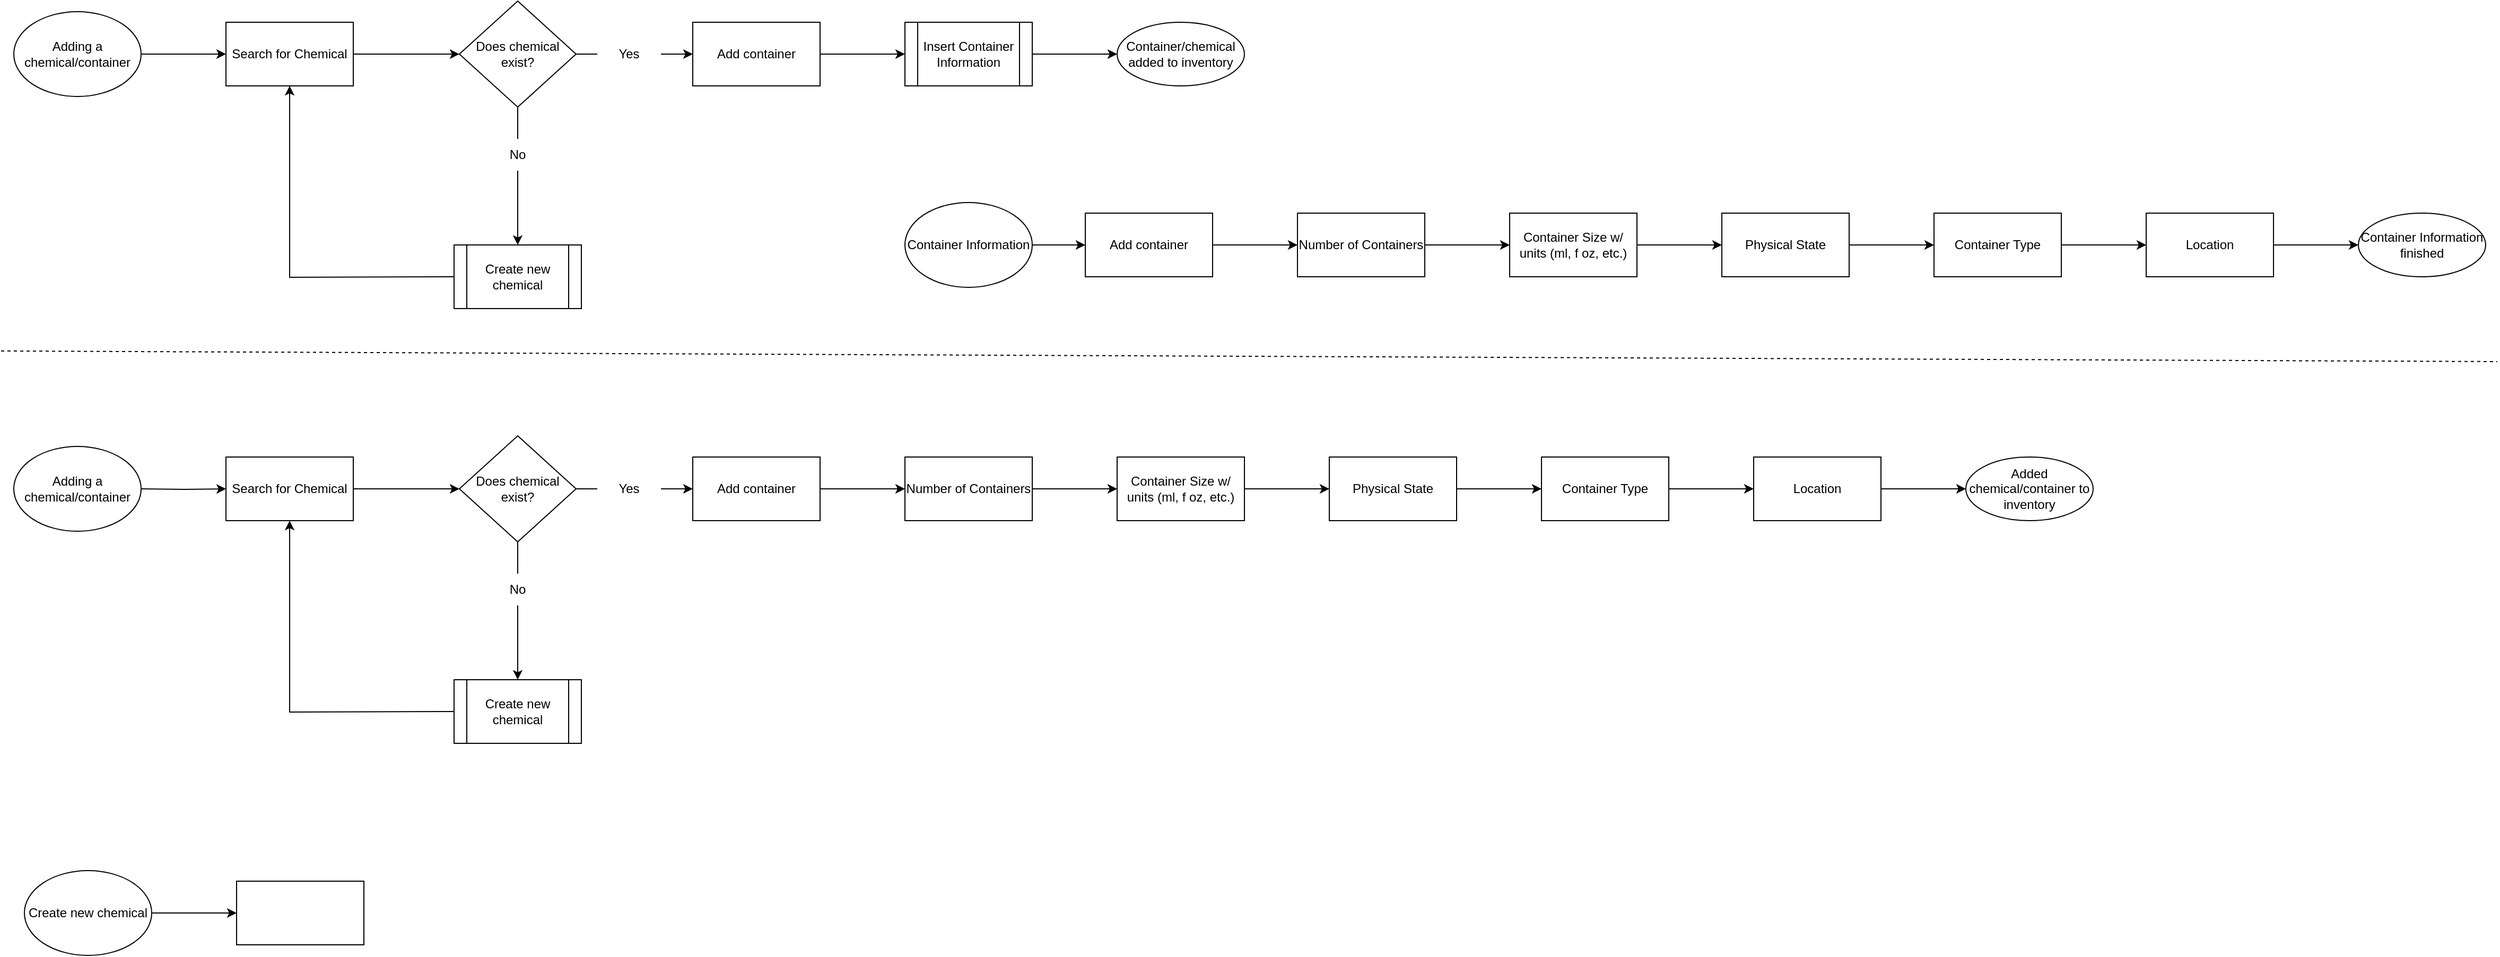 <mxfile version="16.1.4" type="github">
  <diagram id="NDT_n2IxOW_hEu5SFQYL" name="Page-1">
    <mxGraphModel dx="817" dy="464" grid="1" gridSize="10" guides="1" tooltips="1" connect="1" arrows="1" fold="1" page="1" pageScale="1" pageWidth="850" pageHeight="1100" math="0" shadow="0">
      <root>
        <mxCell id="0" />
        <mxCell id="1" parent="0" />
        <mxCell id="EA6XTScox7vaLfp8z1kA-3" value="" style="edgeStyle=orthogonalEdgeStyle;rounded=0;orthogonalLoop=1;jettySize=auto;html=1;" edge="1" parent="1" source="EA6XTScox7vaLfp8z1kA-1" target="EA6XTScox7vaLfp8z1kA-2">
          <mxGeometry relative="1" as="geometry" />
        </mxCell>
        <mxCell id="EA6XTScox7vaLfp8z1kA-1" value="Adding a chemical/container" style="ellipse;whiteSpace=wrap;html=1;" vertex="1" parent="1">
          <mxGeometry x="20" y="70" width="120" height="80" as="geometry" />
        </mxCell>
        <mxCell id="EA6XTScox7vaLfp8z1kA-5" value="" style="edgeStyle=orthogonalEdgeStyle;rounded=0;orthogonalLoop=1;jettySize=auto;html=1;" edge="1" parent="1" source="EA6XTScox7vaLfp8z1kA-2" target="EA6XTScox7vaLfp8z1kA-4">
          <mxGeometry relative="1" as="geometry" />
        </mxCell>
        <mxCell id="EA6XTScox7vaLfp8z1kA-2" value="Search for Chemical" style="whiteSpace=wrap;html=1;" vertex="1" parent="1">
          <mxGeometry x="220" y="80" width="120" height="60" as="geometry" />
        </mxCell>
        <mxCell id="EA6XTScox7vaLfp8z1kA-7" value="" style="edgeStyle=orthogonalEdgeStyle;rounded=0;orthogonalLoop=1;jettySize=auto;html=1;startArrow=none;" edge="1" parent="1" source="EA6XTScox7vaLfp8z1kA-10">
          <mxGeometry relative="1" as="geometry">
            <mxPoint x="495" y="290" as="targetPoint" />
          </mxGeometry>
        </mxCell>
        <mxCell id="EA6XTScox7vaLfp8z1kA-9" value="" style="edgeStyle=orthogonalEdgeStyle;rounded=0;orthogonalLoop=1;jettySize=auto;html=1;startArrow=none;" edge="1" parent="1" source="EA6XTScox7vaLfp8z1kA-12" target="EA6XTScox7vaLfp8z1kA-8">
          <mxGeometry relative="1" as="geometry" />
        </mxCell>
        <mxCell id="EA6XTScox7vaLfp8z1kA-4" value="Does chemical exist?" style="rhombus;whiteSpace=wrap;html=1;" vertex="1" parent="1">
          <mxGeometry x="440" y="60" width="110" height="100" as="geometry" />
        </mxCell>
        <mxCell id="EA6XTScox7vaLfp8z1kA-17" style="edgeStyle=orthogonalEdgeStyle;rounded=0;orthogonalLoop=1;jettySize=auto;html=1;entryX=0.5;entryY=1;entryDx=0;entryDy=0;" edge="1" parent="1" target="EA6XTScox7vaLfp8z1kA-2">
          <mxGeometry relative="1" as="geometry">
            <mxPoint x="435" y="320" as="sourcePoint" />
          </mxGeometry>
        </mxCell>
        <mxCell id="EA6XTScox7vaLfp8z1kA-16" value="" style="edgeStyle=orthogonalEdgeStyle;rounded=0;orthogonalLoop=1;jettySize=auto;html=1;" edge="1" parent="1" source="EA6XTScox7vaLfp8z1kA-8">
          <mxGeometry relative="1" as="geometry">
            <mxPoint x="860" y="110" as="targetPoint" />
          </mxGeometry>
        </mxCell>
        <mxCell id="EA6XTScox7vaLfp8z1kA-8" value="Add container" style="whiteSpace=wrap;html=1;" vertex="1" parent="1">
          <mxGeometry x="660" y="80" width="120" height="60" as="geometry" />
        </mxCell>
        <mxCell id="EA6XTScox7vaLfp8z1kA-10" value="No" style="text;html=1;strokeColor=none;fillColor=none;align=center;verticalAlign=middle;whiteSpace=wrap;rounded=0;" vertex="1" parent="1">
          <mxGeometry x="465" y="190" width="60" height="30" as="geometry" />
        </mxCell>
        <mxCell id="EA6XTScox7vaLfp8z1kA-11" value="" style="edgeStyle=orthogonalEdgeStyle;rounded=0;orthogonalLoop=1;jettySize=auto;html=1;endArrow=none;" edge="1" parent="1" source="EA6XTScox7vaLfp8z1kA-4" target="EA6XTScox7vaLfp8z1kA-10">
          <mxGeometry relative="1" as="geometry">
            <mxPoint x="495" y="160" as="sourcePoint" />
            <mxPoint x="495" y="260" as="targetPoint" />
          </mxGeometry>
        </mxCell>
        <mxCell id="EA6XTScox7vaLfp8z1kA-12" value="Yes" style="text;html=1;strokeColor=none;fillColor=none;align=center;verticalAlign=middle;whiteSpace=wrap;rounded=0;" vertex="1" parent="1">
          <mxGeometry x="570" y="95" width="60" height="30" as="geometry" />
        </mxCell>
        <mxCell id="EA6XTScox7vaLfp8z1kA-14" value="" style="edgeStyle=orthogonalEdgeStyle;rounded=0;orthogonalLoop=1;jettySize=auto;html=1;endArrow=none;" edge="1" parent="1" source="EA6XTScox7vaLfp8z1kA-4" target="EA6XTScox7vaLfp8z1kA-12">
          <mxGeometry relative="1" as="geometry">
            <mxPoint x="550" y="110" as="sourcePoint" />
            <mxPoint x="660" y="110" as="targetPoint" />
          </mxGeometry>
        </mxCell>
        <mxCell id="EA6XTScox7vaLfp8z1kA-18" value="Create new chemical" style="shape=process;whiteSpace=wrap;html=1;backgroundOutline=1;" vertex="1" parent="1">
          <mxGeometry x="435" y="290" width="120" height="60" as="geometry" />
        </mxCell>
        <mxCell id="EA6XTScox7vaLfp8z1kA-63" value="" style="edgeStyle=orthogonalEdgeStyle;rounded=0;orthogonalLoop=1;jettySize=auto;html=1;" edge="1" parent="1" source="EA6XTScox7vaLfp8z1kA-19" target="EA6XTScox7vaLfp8z1kA-62">
          <mxGeometry relative="1" as="geometry" />
        </mxCell>
        <mxCell id="EA6XTScox7vaLfp8z1kA-19" value="Insert Container Information" style="shape=process;whiteSpace=wrap;html=1;backgroundOutline=1;" vertex="1" parent="1">
          <mxGeometry x="860" y="80" width="120" height="60" as="geometry" />
        </mxCell>
        <mxCell id="EA6XTScox7vaLfp8z1kA-20" value="" style="edgeStyle=orthogonalEdgeStyle;rounded=0;orthogonalLoop=1;jettySize=auto;html=1;" edge="1" parent="1" target="EA6XTScox7vaLfp8z1kA-22">
          <mxGeometry relative="1" as="geometry">
            <mxPoint x="140" y="520" as="sourcePoint" />
          </mxGeometry>
        </mxCell>
        <mxCell id="EA6XTScox7vaLfp8z1kA-21" value="" style="edgeStyle=orthogonalEdgeStyle;rounded=0;orthogonalLoop=1;jettySize=auto;html=1;" edge="1" parent="1" source="EA6XTScox7vaLfp8z1kA-22" target="EA6XTScox7vaLfp8z1kA-25">
          <mxGeometry relative="1" as="geometry" />
        </mxCell>
        <mxCell id="EA6XTScox7vaLfp8z1kA-22" value="Search for Chemical" style="whiteSpace=wrap;html=1;" vertex="1" parent="1">
          <mxGeometry x="220" y="490" width="120" height="60" as="geometry" />
        </mxCell>
        <mxCell id="EA6XTScox7vaLfp8z1kA-23" value="" style="edgeStyle=orthogonalEdgeStyle;rounded=0;orthogonalLoop=1;jettySize=auto;html=1;startArrow=none;" edge="1" parent="1" source="EA6XTScox7vaLfp8z1kA-29">
          <mxGeometry relative="1" as="geometry">
            <mxPoint x="495" y="700" as="targetPoint" />
          </mxGeometry>
        </mxCell>
        <mxCell id="EA6XTScox7vaLfp8z1kA-24" value="" style="edgeStyle=orthogonalEdgeStyle;rounded=0;orthogonalLoop=1;jettySize=auto;html=1;startArrow=none;" edge="1" parent="1" source="EA6XTScox7vaLfp8z1kA-31" target="EA6XTScox7vaLfp8z1kA-28">
          <mxGeometry relative="1" as="geometry" />
        </mxCell>
        <mxCell id="EA6XTScox7vaLfp8z1kA-25" value="Does chemical exist?" style="rhombus;whiteSpace=wrap;html=1;" vertex="1" parent="1">
          <mxGeometry x="440" y="470" width="110" height="100" as="geometry" />
        </mxCell>
        <mxCell id="EA6XTScox7vaLfp8z1kA-26" style="edgeStyle=orthogonalEdgeStyle;rounded=0;orthogonalLoop=1;jettySize=auto;html=1;entryX=0.5;entryY=1;entryDx=0;entryDy=0;" edge="1" parent="1" target="EA6XTScox7vaLfp8z1kA-22">
          <mxGeometry relative="1" as="geometry">
            <mxPoint x="435" y="730" as="sourcePoint" />
          </mxGeometry>
        </mxCell>
        <mxCell id="EA6XTScox7vaLfp8z1kA-27" value="" style="edgeStyle=orthogonalEdgeStyle;rounded=0;orthogonalLoop=1;jettySize=auto;html=1;" edge="1" parent="1" source="EA6XTScox7vaLfp8z1kA-28">
          <mxGeometry relative="1" as="geometry">
            <mxPoint x="860" y="520" as="targetPoint" />
          </mxGeometry>
        </mxCell>
        <mxCell id="EA6XTScox7vaLfp8z1kA-28" value="Add container" style="whiteSpace=wrap;html=1;" vertex="1" parent="1">
          <mxGeometry x="660" y="490" width="120" height="60" as="geometry" />
        </mxCell>
        <mxCell id="EA6XTScox7vaLfp8z1kA-29" value="No" style="text;html=1;strokeColor=none;fillColor=none;align=center;verticalAlign=middle;whiteSpace=wrap;rounded=0;" vertex="1" parent="1">
          <mxGeometry x="465" y="600" width="60" height="30" as="geometry" />
        </mxCell>
        <mxCell id="EA6XTScox7vaLfp8z1kA-30" value="" style="edgeStyle=orthogonalEdgeStyle;rounded=0;orthogonalLoop=1;jettySize=auto;html=1;endArrow=none;" edge="1" parent="1" source="EA6XTScox7vaLfp8z1kA-25" target="EA6XTScox7vaLfp8z1kA-29">
          <mxGeometry relative="1" as="geometry">
            <mxPoint x="495" y="570" as="sourcePoint" />
            <mxPoint x="495" y="670" as="targetPoint" />
          </mxGeometry>
        </mxCell>
        <mxCell id="EA6XTScox7vaLfp8z1kA-31" value="Yes" style="text;html=1;strokeColor=none;fillColor=none;align=center;verticalAlign=middle;whiteSpace=wrap;rounded=0;" vertex="1" parent="1">
          <mxGeometry x="570" y="505" width="60" height="30" as="geometry" />
        </mxCell>
        <mxCell id="EA6XTScox7vaLfp8z1kA-32" value="" style="edgeStyle=orthogonalEdgeStyle;rounded=0;orthogonalLoop=1;jettySize=auto;html=1;endArrow=none;" edge="1" parent="1" source="EA6XTScox7vaLfp8z1kA-25" target="EA6XTScox7vaLfp8z1kA-31">
          <mxGeometry relative="1" as="geometry">
            <mxPoint x="550" y="520" as="sourcePoint" />
            <mxPoint x="660" y="520" as="targetPoint" />
          </mxGeometry>
        </mxCell>
        <mxCell id="EA6XTScox7vaLfp8z1kA-33" value="Create new chemical" style="shape=process;whiteSpace=wrap;html=1;backgroundOutline=1;" vertex="1" parent="1">
          <mxGeometry x="435" y="700" width="120" height="60" as="geometry" />
        </mxCell>
        <mxCell id="EA6XTScox7vaLfp8z1kA-35" value="Adding a chemical/container" style="ellipse;whiteSpace=wrap;html=1;" vertex="1" parent="1">
          <mxGeometry x="20" y="480" width="120" height="80" as="geometry" />
        </mxCell>
        <mxCell id="EA6XTScox7vaLfp8z1kA-38" value="" style="edgeStyle=orthogonalEdgeStyle;rounded=0;orthogonalLoop=1;jettySize=auto;html=1;" edge="1" parent="1" source="EA6XTScox7vaLfp8z1kA-36" target="EA6XTScox7vaLfp8z1kA-37">
          <mxGeometry relative="1" as="geometry" />
        </mxCell>
        <mxCell id="EA6XTScox7vaLfp8z1kA-36" value="Number of Containers" style="rounded=0;whiteSpace=wrap;html=1;" vertex="1" parent="1">
          <mxGeometry x="860" y="490" width="120" height="60" as="geometry" />
        </mxCell>
        <mxCell id="EA6XTScox7vaLfp8z1kA-40" value="" style="edgeStyle=orthogonalEdgeStyle;rounded=0;orthogonalLoop=1;jettySize=auto;html=1;" edge="1" parent="1" source="EA6XTScox7vaLfp8z1kA-37" target="EA6XTScox7vaLfp8z1kA-39">
          <mxGeometry relative="1" as="geometry" />
        </mxCell>
        <mxCell id="EA6XTScox7vaLfp8z1kA-37" value="Container Size w/ units (ml, f oz, etc.)" style="whiteSpace=wrap;html=1;rounded=0;" vertex="1" parent="1">
          <mxGeometry x="1060" y="490" width="120" height="60" as="geometry" />
        </mxCell>
        <mxCell id="EA6XTScox7vaLfp8z1kA-42" value="" style="edgeStyle=orthogonalEdgeStyle;rounded=0;orthogonalLoop=1;jettySize=auto;html=1;" edge="1" parent="1" source="EA6XTScox7vaLfp8z1kA-39" target="EA6XTScox7vaLfp8z1kA-41">
          <mxGeometry relative="1" as="geometry" />
        </mxCell>
        <mxCell id="EA6XTScox7vaLfp8z1kA-39" value="Physical State" style="whiteSpace=wrap;html=1;rounded=0;" vertex="1" parent="1">
          <mxGeometry x="1260" y="490" width="120" height="60" as="geometry" />
        </mxCell>
        <mxCell id="EA6XTScox7vaLfp8z1kA-44" value="" style="edgeStyle=orthogonalEdgeStyle;rounded=0;orthogonalLoop=1;jettySize=auto;html=1;" edge="1" parent="1" source="EA6XTScox7vaLfp8z1kA-41" target="EA6XTScox7vaLfp8z1kA-43">
          <mxGeometry relative="1" as="geometry" />
        </mxCell>
        <mxCell id="EA6XTScox7vaLfp8z1kA-41" value="Container Type" style="whiteSpace=wrap;html=1;rounded=0;" vertex="1" parent="1">
          <mxGeometry x="1460" y="490" width="120" height="60" as="geometry" />
        </mxCell>
        <mxCell id="EA6XTScox7vaLfp8z1kA-46" value="" style="edgeStyle=orthogonalEdgeStyle;rounded=0;orthogonalLoop=1;jettySize=auto;html=1;" edge="1" parent="1" source="EA6XTScox7vaLfp8z1kA-43" target="EA6XTScox7vaLfp8z1kA-45">
          <mxGeometry relative="1" as="geometry" />
        </mxCell>
        <mxCell id="EA6XTScox7vaLfp8z1kA-43" value="Location" style="whiteSpace=wrap;html=1;rounded=0;" vertex="1" parent="1">
          <mxGeometry x="1660" y="490" width="120" height="60" as="geometry" />
        </mxCell>
        <mxCell id="EA6XTScox7vaLfp8z1kA-45" value="Added chemical/container to inventory" style="ellipse;whiteSpace=wrap;html=1;rounded=0;" vertex="1" parent="1">
          <mxGeometry x="1860" y="490" width="120" height="60" as="geometry" />
        </mxCell>
        <mxCell id="EA6XTScox7vaLfp8z1kA-47" value="" style="edgeStyle=orthogonalEdgeStyle;rounded=0;orthogonalLoop=1;jettySize=auto;html=1;" edge="1" parent="1" source="EA6XTScox7vaLfp8z1kA-48">
          <mxGeometry relative="1" as="geometry">
            <mxPoint x="1230" y="290" as="targetPoint" />
          </mxGeometry>
        </mxCell>
        <mxCell id="EA6XTScox7vaLfp8z1kA-48" value="Add container" style="whiteSpace=wrap;html=1;" vertex="1" parent="1">
          <mxGeometry x="1030" y="260" width="120" height="60" as="geometry" />
        </mxCell>
        <mxCell id="EA6XTScox7vaLfp8z1kA-49" value="" style="edgeStyle=orthogonalEdgeStyle;rounded=0;orthogonalLoop=1;jettySize=auto;html=1;" edge="1" parent="1" source="EA6XTScox7vaLfp8z1kA-50" target="EA6XTScox7vaLfp8z1kA-52">
          <mxGeometry relative="1" as="geometry" />
        </mxCell>
        <mxCell id="EA6XTScox7vaLfp8z1kA-50" value="Number of Containers" style="rounded=0;whiteSpace=wrap;html=1;" vertex="1" parent="1">
          <mxGeometry x="1230" y="260" width="120" height="60" as="geometry" />
        </mxCell>
        <mxCell id="EA6XTScox7vaLfp8z1kA-51" value="" style="edgeStyle=orthogonalEdgeStyle;rounded=0;orthogonalLoop=1;jettySize=auto;html=1;" edge="1" parent="1" source="EA6XTScox7vaLfp8z1kA-52" target="EA6XTScox7vaLfp8z1kA-54">
          <mxGeometry relative="1" as="geometry" />
        </mxCell>
        <mxCell id="EA6XTScox7vaLfp8z1kA-52" value="Container Size w/ units (ml, f oz, etc.)" style="whiteSpace=wrap;html=1;rounded=0;" vertex="1" parent="1">
          <mxGeometry x="1430" y="260" width="120" height="60" as="geometry" />
        </mxCell>
        <mxCell id="EA6XTScox7vaLfp8z1kA-53" value="" style="edgeStyle=orthogonalEdgeStyle;rounded=0;orthogonalLoop=1;jettySize=auto;html=1;" edge="1" parent="1" source="EA6XTScox7vaLfp8z1kA-54" target="EA6XTScox7vaLfp8z1kA-56">
          <mxGeometry relative="1" as="geometry" />
        </mxCell>
        <mxCell id="EA6XTScox7vaLfp8z1kA-54" value="Physical State" style="whiteSpace=wrap;html=1;rounded=0;" vertex="1" parent="1">
          <mxGeometry x="1630" y="260" width="120" height="60" as="geometry" />
        </mxCell>
        <mxCell id="EA6XTScox7vaLfp8z1kA-55" value="" style="edgeStyle=orthogonalEdgeStyle;rounded=0;orthogonalLoop=1;jettySize=auto;html=1;" edge="1" parent="1" source="EA6XTScox7vaLfp8z1kA-56" target="EA6XTScox7vaLfp8z1kA-58">
          <mxGeometry relative="1" as="geometry" />
        </mxCell>
        <mxCell id="EA6XTScox7vaLfp8z1kA-56" value="Container Type" style="whiteSpace=wrap;html=1;rounded=0;" vertex="1" parent="1">
          <mxGeometry x="1830" y="260" width="120" height="60" as="geometry" />
        </mxCell>
        <mxCell id="EA6XTScox7vaLfp8z1kA-57" value="" style="edgeStyle=orthogonalEdgeStyle;rounded=0;orthogonalLoop=1;jettySize=auto;html=1;" edge="1" parent="1" source="EA6XTScox7vaLfp8z1kA-58" target="EA6XTScox7vaLfp8z1kA-59">
          <mxGeometry relative="1" as="geometry" />
        </mxCell>
        <mxCell id="EA6XTScox7vaLfp8z1kA-58" value="Location" style="whiteSpace=wrap;html=1;rounded=0;" vertex="1" parent="1">
          <mxGeometry x="2030" y="260" width="120" height="60" as="geometry" />
        </mxCell>
        <mxCell id="EA6XTScox7vaLfp8z1kA-59" value="Container Information finished" style="ellipse;whiteSpace=wrap;html=1;rounded=0;" vertex="1" parent="1">
          <mxGeometry x="2230" y="260" width="120" height="60" as="geometry" />
        </mxCell>
        <mxCell id="EA6XTScox7vaLfp8z1kA-61" value="" style="edgeStyle=orthogonalEdgeStyle;rounded=0;orthogonalLoop=1;jettySize=auto;html=1;" edge="1" parent="1" source="EA6XTScox7vaLfp8z1kA-60" target="EA6XTScox7vaLfp8z1kA-48">
          <mxGeometry relative="1" as="geometry" />
        </mxCell>
        <mxCell id="EA6XTScox7vaLfp8z1kA-60" value="Container Information" style="ellipse;whiteSpace=wrap;html=1;" vertex="1" parent="1">
          <mxGeometry x="860" y="250" width="120" height="80" as="geometry" />
        </mxCell>
        <mxCell id="EA6XTScox7vaLfp8z1kA-62" value="Container/chemical added to inventory" style="ellipse;whiteSpace=wrap;html=1;" vertex="1" parent="1">
          <mxGeometry x="1060" y="80" width="120" height="60" as="geometry" />
        </mxCell>
        <mxCell id="EA6XTScox7vaLfp8z1kA-64" value="" style="endArrow=none;dashed=1;html=1;rounded=0;" edge="1" parent="1">
          <mxGeometry width="50" height="50" relative="1" as="geometry">
            <mxPoint x="8" y="390" as="sourcePoint" />
            <mxPoint x="2361" y="400" as="targetPoint" />
          </mxGeometry>
        </mxCell>
        <mxCell id="EA6XTScox7vaLfp8z1kA-67" value="" style="edgeStyle=orthogonalEdgeStyle;rounded=0;orthogonalLoop=1;jettySize=auto;html=1;" edge="1" parent="1" source="EA6XTScox7vaLfp8z1kA-65" target="EA6XTScox7vaLfp8z1kA-66">
          <mxGeometry relative="1" as="geometry" />
        </mxCell>
        <mxCell id="EA6XTScox7vaLfp8z1kA-65" value="Create new chemical" style="ellipse;whiteSpace=wrap;html=1;" vertex="1" parent="1">
          <mxGeometry x="30" y="880" width="120" height="80" as="geometry" />
        </mxCell>
        <mxCell id="EA6XTScox7vaLfp8z1kA-66" value="" style="whiteSpace=wrap;html=1;" vertex="1" parent="1">
          <mxGeometry x="230" y="890" width="120" height="60" as="geometry" />
        </mxCell>
      </root>
    </mxGraphModel>
  </diagram>
</mxfile>
